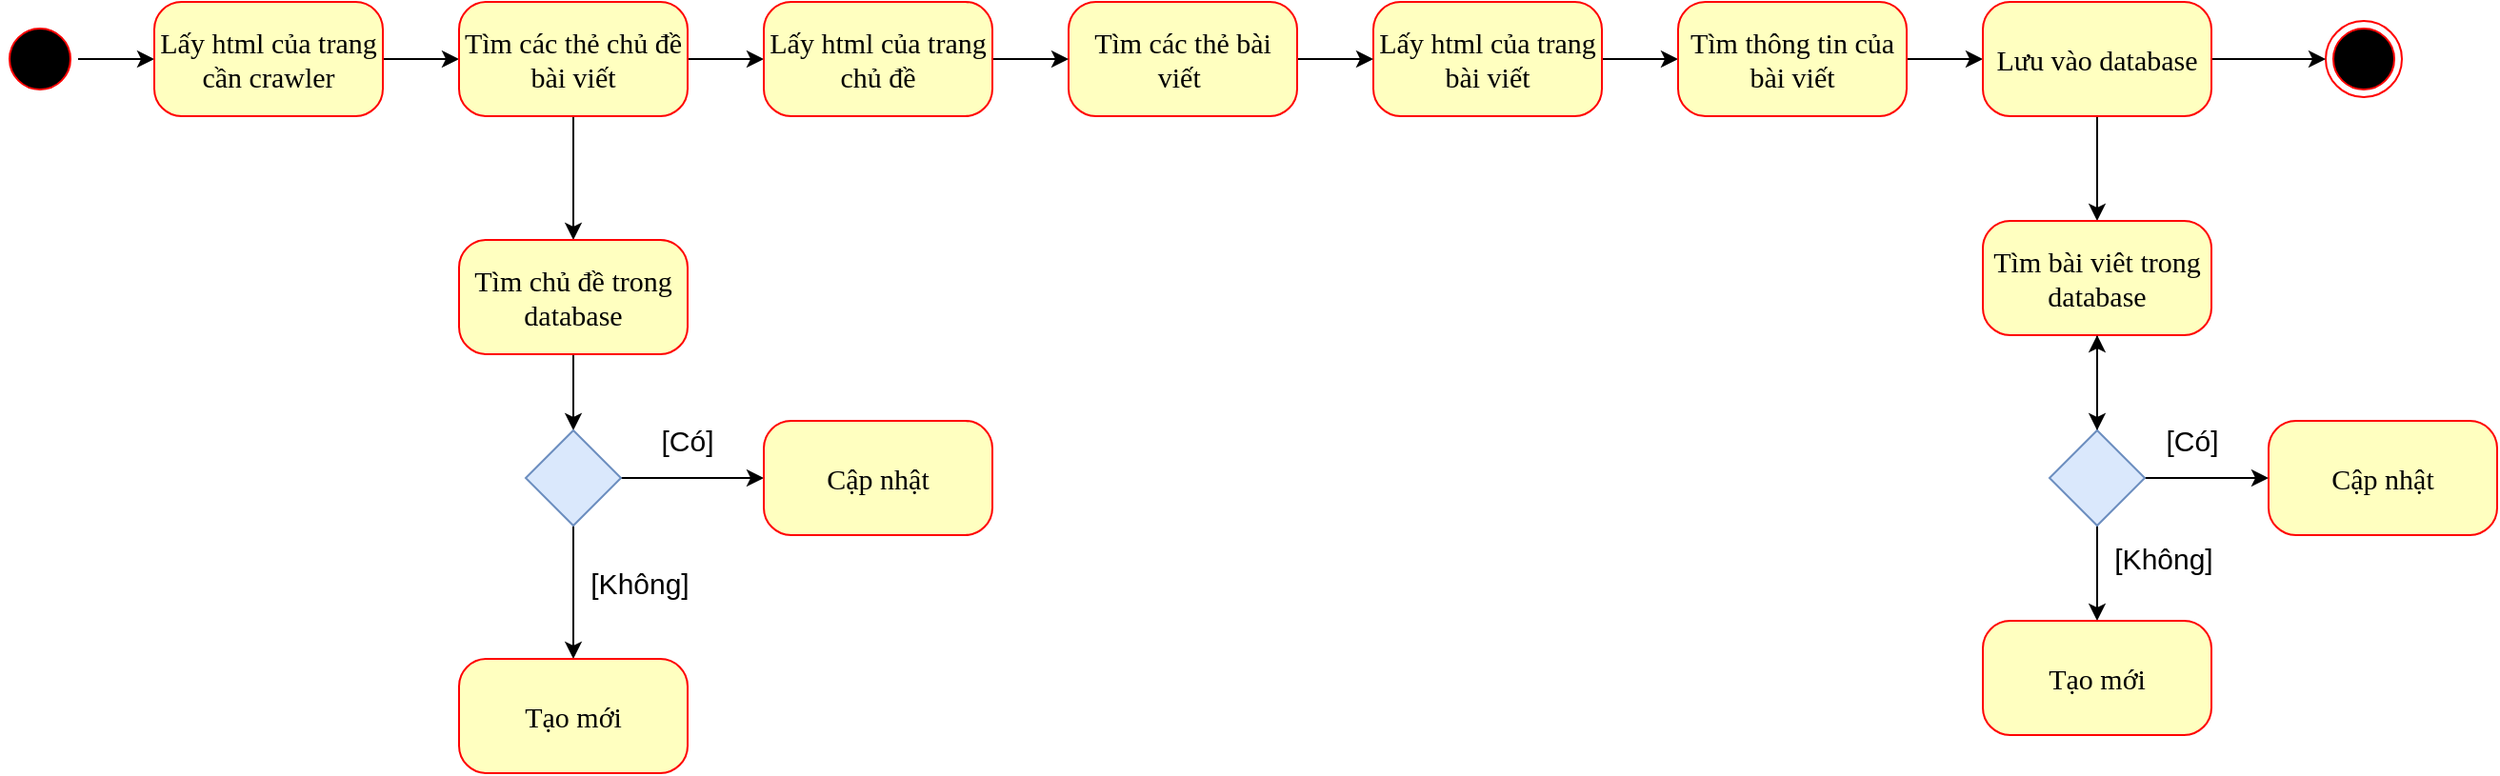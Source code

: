 <mxfile version="14.4.7" type="device"><diagram name="Page-1" id="58cdce13-f638-feb5-8d6f-7d28b1aa9fa0"><mxGraphModel dx="1736" dy="964" grid="1" gridSize="10" guides="1" tooltips="1" connect="1" arrows="1" fold="1" page="1" pageScale="1" pageWidth="1100" pageHeight="850" background="#ffffff" math="0" shadow="0"><root><mxCell id="0"/><mxCell id="1" parent="0"/><mxCell id="ebj41Vgd7zZjrf7okMdZ-28" value="" style="edgeStyle=orthogonalEdgeStyle;rounded=0;orthogonalLoop=1;jettySize=auto;html=1;" edge="1" parent="1" source="382b91b5511bd0f7-1" target="382b91b5511bd0f7-6"><mxGeometry relative="1" as="geometry"/></mxCell><mxCell id="382b91b5511bd0f7-1" value="" style="ellipse;html=1;shape=startState;fillColor=#000000;strokeColor=#ff0000;rounded=1;shadow=0;comic=0;labelBackgroundColor=none;fontFamily=Verdana;fontSize=12;fontColor=#000000;align=center;direction=south;" parent="1" vertex="1"><mxGeometry y="325" width="40" height="40" as="geometry"/></mxCell><mxCell id="ebj41Vgd7zZjrf7okMdZ-27" value="" style="edgeStyle=orthogonalEdgeStyle;rounded=0;orthogonalLoop=1;jettySize=auto;html=1;" edge="1" parent="1" source="382b91b5511bd0f7-6" target="ebj41Vgd7zZjrf7okMdZ-4"><mxGeometry relative="1" as="geometry"/></mxCell><mxCell id="382b91b5511bd0f7-6" value="&lt;font style=&quot;font-size: 15px&quot;&gt;Lấy html của trang cần crawler&lt;/font&gt;" style="rounded=1;whiteSpace=wrap;html=1;arcSize=24;fillColor=#ffffc0;strokeColor=#ff0000;shadow=0;comic=0;labelBackgroundColor=none;fontFamily=Verdana;fontSize=12;fontColor=#000000;align=center;" parent="1" vertex="1"><mxGeometry x="80" y="315" width="120" height="60" as="geometry"/></mxCell><mxCell id="ebj41Vgd7zZjrf7okMdZ-2" value="" style="ellipse;html=1;shape=endState;fillColor=#000000;strokeColor=#ff0000;rounded=1;shadow=0;comic=0;labelBackgroundColor=none;fontFamily=Verdana;fontSize=12;fontColor=#000000;align=center;" vertex="1" parent="1"><mxGeometry x="1220" y="325" width="40" height="40" as="geometry"/></mxCell><mxCell id="ebj41Vgd7zZjrf7okMdZ-29" value="" style="edgeStyle=orthogonalEdgeStyle;rounded=0;orthogonalLoop=1;jettySize=auto;html=1;" edge="1" parent="1" source="ebj41Vgd7zZjrf7okMdZ-4" target="ebj41Vgd7zZjrf7okMdZ-14"><mxGeometry relative="1" as="geometry"/></mxCell><mxCell id="ebj41Vgd7zZjrf7okMdZ-39" value="" style="edgeStyle=orthogonalEdgeStyle;rounded=0;orthogonalLoop=1;jettySize=auto;html=1;" edge="1" parent="1" source="ebj41Vgd7zZjrf7okMdZ-4" target="ebj41Vgd7zZjrf7okMdZ-37"><mxGeometry relative="1" as="geometry"/></mxCell><mxCell id="ebj41Vgd7zZjrf7okMdZ-4" value="&lt;font style=&quot;font-size: 15px&quot;&gt;Tìm các thẻ chủ đề bài viết&lt;/font&gt;" style="rounded=1;whiteSpace=wrap;html=1;arcSize=24;fillColor=#ffffc0;strokeColor=#ff0000;shadow=0;comic=0;labelBackgroundColor=none;fontFamily=Verdana;fontSize=12;fontColor=#000000;align=center;" vertex="1" parent="1"><mxGeometry x="240" y="315" width="120" height="60" as="geometry"/></mxCell><mxCell id="ebj41Vgd7zZjrf7okMdZ-32" value="" style="edgeStyle=orthogonalEdgeStyle;rounded=0;orthogonalLoop=1;jettySize=auto;html=1;" edge="1" parent="1" source="ebj41Vgd7zZjrf7okMdZ-10" target="ebj41Vgd7zZjrf7okMdZ-17"><mxGeometry relative="1" as="geometry"/></mxCell><mxCell id="ebj41Vgd7zZjrf7okMdZ-10" value="&lt;font style=&quot;font-size: 15px&quot;&gt;Lấy html của trang bài viết&lt;/font&gt;" style="rounded=1;whiteSpace=wrap;html=1;arcSize=24;fillColor=#ffffc0;strokeColor=#ff0000;shadow=0;comic=0;labelBackgroundColor=none;fontFamily=Verdana;fontSize=12;fontColor=#000000;align=center;" vertex="1" parent="1"><mxGeometry x="720" y="315" width="120" height="60" as="geometry"/></mxCell><mxCell id="ebj41Vgd7zZjrf7okMdZ-31" value="" style="edgeStyle=orthogonalEdgeStyle;rounded=0;orthogonalLoop=1;jettySize=auto;html=1;" edge="1" parent="1" source="ebj41Vgd7zZjrf7okMdZ-12" target="ebj41Vgd7zZjrf7okMdZ-10"><mxGeometry relative="1" as="geometry"/></mxCell><mxCell id="ebj41Vgd7zZjrf7okMdZ-12" value="&lt;font style=&quot;font-size: 15px&quot;&gt;Tìm các thẻ bài viết&amp;nbsp;&lt;/font&gt;" style="rounded=1;whiteSpace=wrap;html=1;arcSize=24;fillColor=#ffffc0;strokeColor=#ff0000;shadow=0;comic=0;labelBackgroundColor=none;fontFamily=Verdana;fontSize=12;fontColor=#000000;align=center;" vertex="1" parent="1"><mxGeometry x="560" y="315" width="120" height="60" as="geometry"/></mxCell><mxCell id="ebj41Vgd7zZjrf7okMdZ-30" value="" style="edgeStyle=orthogonalEdgeStyle;rounded=0;orthogonalLoop=1;jettySize=auto;html=1;" edge="1" parent="1" source="ebj41Vgd7zZjrf7okMdZ-14" target="ebj41Vgd7zZjrf7okMdZ-12"><mxGeometry relative="1" as="geometry"/></mxCell><mxCell id="ebj41Vgd7zZjrf7okMdZ-14" value="&lt;font style=&quot;font-size: 15px&quot;&gt;Lấy html của trang chủ đề&lt;/font&gt;" style="rounded=1;whiteSpace=wrap;html=1;arcSize=24;fillColor=#ffffc0;strokeColor=#ff0000;shadow=0;comic=0;labelBackgroundColor=none;fontFamily=Verdana;fontSize=12;fontColor=#000000;align=center;" vertex="1" parent="1"><mxGeometry x="400" y="315" width="120" height="60" as="geometry"/></mxCell><mxCell id="ebj41Vgd7zZjrf7okMdZ-33" value="" style="edgeStyle=orthogonalEdgeStyle;rounded=0;orthogonalLoop=1;jettySize=auto;html=1;" edge="1" parent="1" source="ebj41Vgd7zZjrf7okMdZ-17" target="ebj41Vgd7zZjrf7okMdZ-18"><mxGeometry relative="1" as="geometry"/></mxCell><mxCell id="ebj41Vgd7zZjrf7okMdZ-17" value="&lt;font style=&quot;font-size: 15px&quot;&gt;Tìm thông tin của bài viết&lt;/font&gt;" style="rounded=1;whiteSpace=wrap;html=1;arcSize=24;fillColor=#ffffc0;strokeColor=#ff0000;shadow=0;comic=0;labelBackgroundColor=none;fontFamily=Verdana;fontSize=12;fontColor=#000000;align=center;" vertex="1" parent="1"><mxGeometry x="880" y="315" width="120" height="60" as="geometry"/></mxCell><mxCell id="ebj41Vgd7zZjrf7okMdZ-56" value="" style="edgeStyle=orthogonalEdgeStyle;rounded=0;orthogonalLoop=1;jettySize=auto;html=1;" edge="1" parent="1" source="ebj41Vgd7zZjrf7okMdZ-18" target="ebj41Vgd7zZjrf7okMdZ-2"><mxGeometry relative="1" as="geometry"/></mxCell><mxCell id="ebj41Vgd7zZjrf7okMdZ-61" value="" style="edgeStyle=orthogonalEdgeStyle;rounded=0;orthogonalLoop=1;jettySize=auto;html=1;" edge="1" parent="1" source="ebj41Vgd7zZjrf7okMdZ-18" target="ebj41Vgd7zZjrf7okMdZ-60"><mxGeometry relative="1" as="geometry"/></mxCell><mxCell id="ebj41Vgd7zZjrf7okMdZ-18" value="&lt;font style=&quot;font-size: 15px&quot;&gt;Lưu vào database&lt;/font&gt;" style="rounded=1;whiteSpace=wrap;html=1;arcSize=24;fillColor=#ffffc0;strokeColor=#ff0000;shadow=0;comic=0;labelBackgroundColor=none;fontFamily=Verdana;fontSize=12;fontColor=#000000;align=center;" vertex="1" parent="1"><mxGeometry x="1040" y="315" width="120" height="60" as="geometry"/></mxCell><mxCell id="ebj41Vgd7zZjrf7okMdZ-42" value="" style="edgeStyle=orthogonalEdgeStyle;rounded=0;orthogonalLoop=1;jettySize=auto;html=1;" edge="1" parent="1" source="ebj41Vgd7zZjrf7okMdZ-37" target="ebj41Vgd7zZjrf7okMdZ-40"><mxGeometry relative="1" as="geometry"/></mxCell><mxCell id="ebj41Vgd7zZjrf7okMdZ-37" value="&lt;span style=&quot;font-size: 15px&quot;&gt;Tìm chủ đề trong database&lt;/span&gt;" style="rounded=1;whiteSpace=wrap;html=1;arcSize=24;fillColor=#ffffc0;strokeColor=#ff0000;shadow=0;comic=0;labelBackgroundColor=none;fontFamily=Verdana;fontSize=12;fontColor=#000000;align=center;" vertex="1" parent="1"><mxGeometry x="240" y="440" width="120" height="60" as="geometry"/></mxCell><mxCell id="ebj41Vgd7zZjrf7okMdZ-44" value="" style="edgeStyle=orthogonalEdgeStyle;rounded=0;orthogonalLoop=1;jettySize=auto;html=1;" edge="1" parent="1" source="ebj41Vgd7zZjrf7okMdZ-40" target="ebj41Vgd7zZjrf7okMdZ-43"><mxGeometry relative="1" as="geometry"/></mxCell><mxCell id="ebj41Vgd7zZjrf7okMdZ-46" value="" style="edgeStyle=orthogonalEdgeStyle;rounded=0;orthogonalLoop=1;jettySize=auto;html=1;" edge="1" parent="1" source="ebj41Vgd7zZjrf7okMdZ-40" target="ebj41Vgd7zZjrf7okMdZ-45"><mxGeometry relative="1" as="geometry"/></mxCell><mxCell id="ebj41Vgd7zZjrf7okMdZ-40" value="" style="rhombus;whiteSpace=wrap;html=1;fillColor=#dae8fc;strokeColor=#6c8ebf;" vertex="1" parent="1"><mxGeometry x="275" y="540" width="50" height="50" as="geometry"/></mxCell><mxCell id="ebj41Vgd7zZjrf7okMdZ-43" value="&lt;span style=&quot;font-size: 15px&quot;&gt;Cập nhật&lt;/span&gt;" style="rounded=1;whiteSpace=wrap;html=1;arcSize=24;fillColor=#ffffc0;strokeColor=#ff0000;shadow=0;comic=0;labelBackgroundColor=none;fontFamily=Verdana;fontSize=12;fontColor=#000000;align=center;" vertex="1" parent="1"><mxGeometry x="400" y="535" width="120" height="60" as="geometry"/></mxCell><mxCell id="ebj41Vgd7zZjrf7okMdZ-45" value="&lt;span style=&quot;font-size: 15px&quot;&gt;Tạo mới&lt;/span&gt;" style="rounded=1;whiteSpace=wrap;html=1;arcSize=24;fillColor=#ffffc0;strokeColor=#ff0000;shadow=0;comic=0;labelBackgroundColor=none;fontFamily=Verdana;fontSize=12;fontColor=#000000;align=center;" vertex="1" parent="1"><mxGeometry x="240" y="660" width="120" height="60" as="geometry"/></mxCell><mxCell id="ebj41Vgd7zZjrf7okMdZ-48" value="&lt;font style=&quot;font-size: 15px&quot;&gt;[Có]&lt;/font&gt;" style="text;html=1;strokeColor=none;fillColor=none;align=center;verticalAlign=middle;whiteSpace=wrap;rounded=0;" vertex="1" parent="1"><mxGeometry x="340" y="535" width="40" height="20" as="geometry"/></mxCell><mxCell id="ebj41Vgd7zZjrf7okMdZ-49" value="&lt;span style=&quot;font-size: 15px&quot;&gt;[Không]&lt;/span&gt;" style="text;html=1;strokeColor=none;fillColor=none;align=center;verticalAlign=middle;whiteSpace=wrap;rounded=0;" vertex="1" parent="1"><mxGeometry x="325" y="610" width="20" height="20" as="geometry"/></mxCell><mxCell id="ebj41Vgd7zZjrf7okMdZ-63" value="" style="edgeStyle=orthogonalEdgeStyle;rounded=0;orthogonalLoop=1;jettySize=auto;html=1;" edge="1" parent="1" source="ebj41Vgd7zZjrf7okMdZ-60" target="ebj41Vgd7zZjrf7okMdZ-62"><mxGeometry relative="1" as="geometry"/></mxCell><mxCell id="ebj41Vgd7zZjrf7okMdZ-60" value="&lt;font style=&quot;font-size: 15px&quot;&gt;Tìm bài viêt trong database&lt;/font&gt;" style="rounded=1;whiteSpace=wrap;html=1;arcSize=24;fillColor=#ffffc0;strokeColor=#ff0000;shadow=0;comic=0;labelBackgroundColor=none;fontFamily=Verdana;fontSize=12;fontColor=#000000;align=center;" vertex="1" parent="1"><mxGeometry x="1040" y="430" width="120" height="60" as="geometry"/></mxCell><mxCell id="ebj41Vgd7zZjrf7okMdZ-64" value="" style="edgeStyle=orthogonalEdgeStyle;rounded=0;orthogonalLoop=1;jettySize=auto;html=1;" edge="1" parent="1" source="ebj41Vgd7zZjrf7okMdZ-62" target="ebj41Vgd7zZjrf7okMdZ-60"><mxGeometry relative="1" as="geometry"/></mxCell><mxCell id="ebj41Vgd7zZjrf7okMdZ-67" value="" style="edgeStyle=orthogonalEdgeStyle;rounded=0;orthogonalLoop=1;jettySize=auto;html=1;" edge="1" parent="1" source="ebj41Vgd7zZjrf7okMdZ-62" target="ebj41Vgd7zZjrf7okMdZ-66"><mxGeometry relative="1" as="geometry"/></mxCell><mxCell id="ebj41Vgd7zZjrf7okMdZ-68" value="" style="edgeStyle=orthogonalEdgeStyle;rounded=0;orthogonalLoop=1;jettySize=auto;html=1;" edge="1" parent="1" source="ebj41Vgd7zZjrf7okMdZ-62" target="ebj41Vgd7zZjrf7okMdZ-65"><mxGeometry relative="1" as="geometry"/></mxCell><mxCell id="ebj41Vgd7zZjrf7okMdZ-62" value="" style="rhombus;whiteSpace=wrap;html=1;fillColor=#dae8fc;strokeColor=#6c8ebf;" vertex="1" parent="1"><mxGeometry x="1075" y="540" width="50" height="50" as="geometry"/></mxCell><mxCell id="ebj41Vgd7zZjrf7okMdZ-65" value="&lt;font style=&quot;font-size: 15px&quot;&gt;Tạo mới&lt;/font&gt;" style="rounded=1;whiteSpace=wrap;html=1;arcSize=24;fillColor=#ffffc0;strokeColor=#ff0000;shadow=0;comic=0;labelBackgroundColor=none;fontFamily=Verdana;fontSize=12;fontColor=#000000;align=center;" vertex="1" parent="1"><mxGeometry x="1040" y="640" width="120" height="60" as="geometry"/></mxCell><mxCell id="ebj41Vgd7zZjrf7okMdZ-66" value="&lt;span style=&quot;font-size: 15px&quot;&gt;Cập nhật&lt;/span&gt;" style="rounded=1;whiteSpace=wrap;html=1;arcSize=24;fillColor=#ffffc0;strokeColor=#ff0000;shadow=0;comic=0;labelBackgroundColor=none;fontFamily=Verdana;fontSize=12;fontColor=#000000;align=center;" vertex="1" parent="1"><mxGeometry x="1190" y="535" width="120" height="60" as="geometry"/></mxCell><mxCell id="ebj41Vgd7zZjrf7okMdZ-69" value="&lt;font style=&quot;font-size: 15px&quot;&gt;[Có]&lt;/font&gt;" style="text;html=1;strokeColor=none;fillColor=none;align=center;verticalAlign=middle;whiteSpace=wrap;rounded=0;" vertex="1" parent="1"><mxGeometry x="1130" y="535" width="40" height="20" as="geometry"/></mxCell><mxCell id="ebj41Vgd7zZjrf7okMdZ-70" value="&lt;span style=&quot;font-size: 15px&quot;&gt;[Không]&lt;/span&gt;" style="text;html=1;strokeColor=none;fillColor=none;align=center;verticalAlign=middle;whiteSpace=wrap;rounded=0;" vertex="1" parent="1"><mxGeometry x="1125" y="597" width="20" height="20" as="geometry"/></mxCell></root></mxGraphModel></diagram></mxfile>